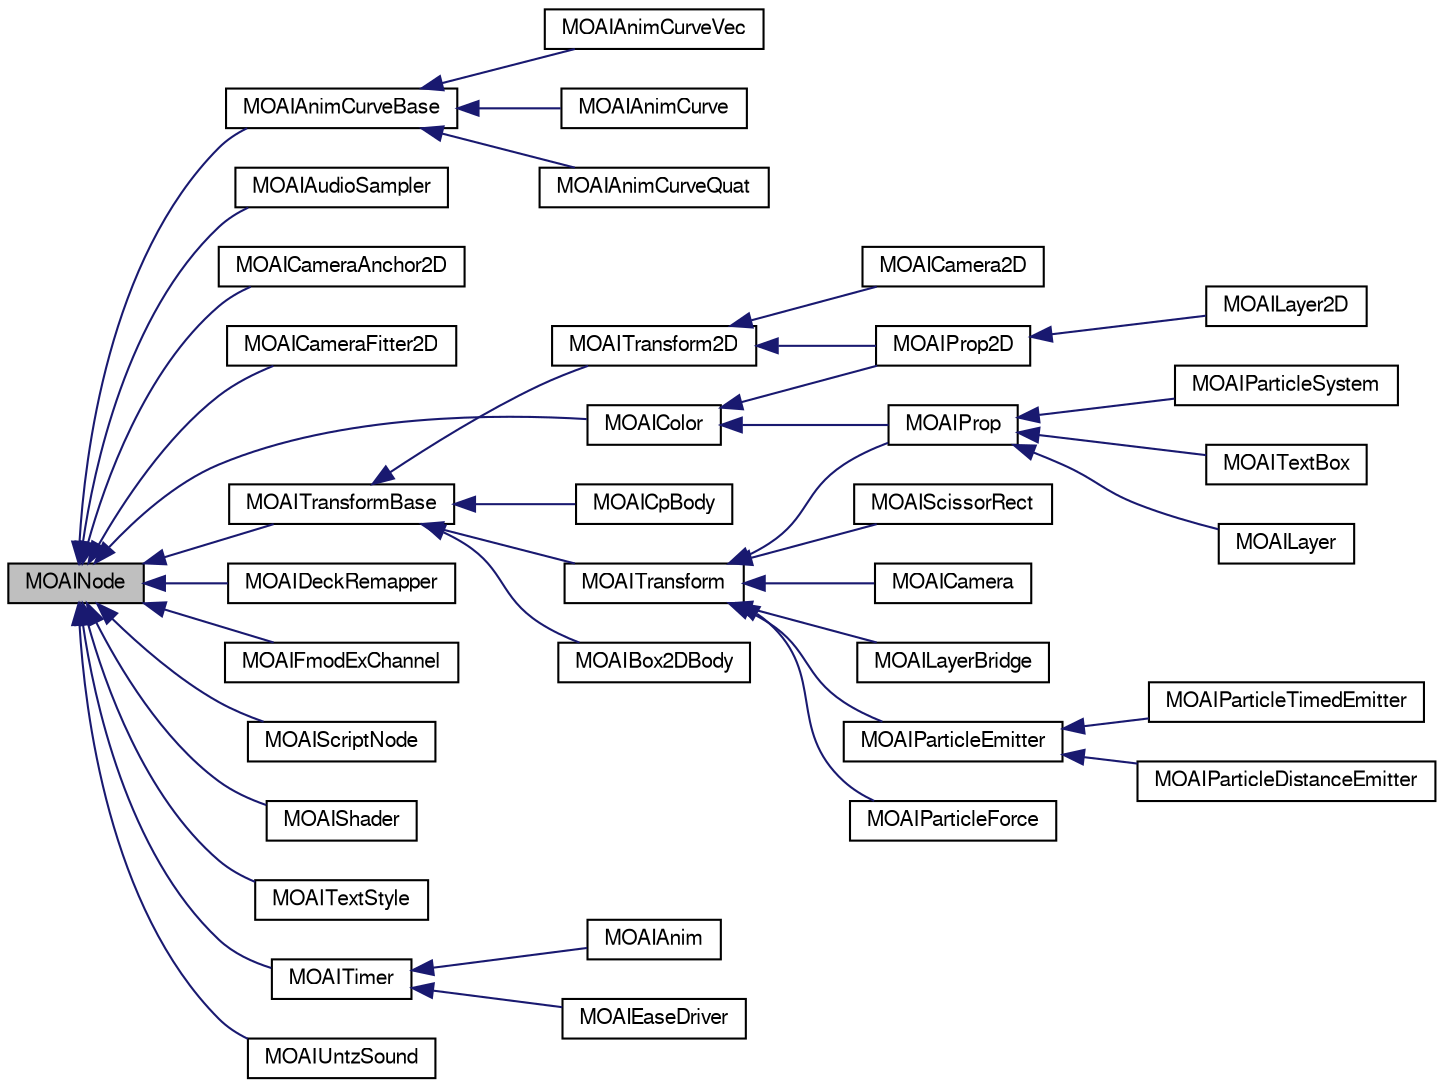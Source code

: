 digraph G
{
  edge [fontname="FreeSans",fontsize="10",labelfontname="FreeSans",labelfontsize="10"];
  node [fontname="FreeSans",fontsize="10",shape=record];
  rankdir=LR;
  Node1 [label="MOAINode",height=0.2,width=0.4,color="black", fillcolor="grey75", style="filled" fontcolor="black"];
  Node1 -> Node2 [dir=back,color="midnightblue",fontsize="10",style="solid",fontname="FreeSans"];
  Node2 [label="MOAIAnimCurveBase",height=0.2,width=0.4,color="black", fillcolor="white", style="filled",URL="$class_m_o_a_i_anim_curve_base.html",tooltip="Piecewise animation function with one input (time) and one output (value). This is the base class for..."];
  Node2 -> Node3 [dir=back,color="midnightblue",fontsize="10",style="solid",fontname="FreeSans"];
  Node3 [label="MOAIAnimCurve",height=0.2,width=0.4,color="black", fillcolor="white", style="filled",URL="$class_m_o_a_i_anim_curve.html",tooltip="Implementation of anim curve for floating point values."];
  Node2 -> Node4 [dir=back,color="midnightblue",fontsize="10",style="solid",fontname="FreeSans"];
  Node4 [label="MOAIAnimCurveQuat",height=0.2,width=0.4,color="black", fillcolor="white", style="filled",URL="$class_m_o_a_i_anim_curve_quat.html",tooltip="Implementation of anim curve for rotation (via quaternion) values."];
  Node2 -> Node5 [dir=back,color="midnightblue",fontsize="10",style="solid",fontname="FreeSans"];
  Node5 [label="MOAIAnimCurveVec",height=0.2,width=0.4,color="black", fillcolor="white", style="filled",URL="$class_m_o_a_i_anim_curve_vec.html",tooltip="Implementation of anim curve for 3D vector values."];
  Node1 -> Node6 [dir=back,color="midnightblue",fontsize="10",style="solid",fontname="FreeSans"];
  Node6 [label="MOAIAudioSampler",height=0.2,width=0.4,color="black", fillcolor="white", style="filled",URL="$class_m_o_a_i_audio_sampler.html",tooltip="Audio sampler singleton."];
  Node1 -> Node7 [dir=back,color="midnightblue",fontsize="10",style="solid",fontname="FreeSans"];
  Node7 [label="MOAICameraAnchor2D",height=0.2,width=0.4,color="black", fillcolor="white", style="filled",URL="$class_m_o_a_i_camera_anchor2_d.html",tooltip="Attaches fitting information to a transform. Used by MOAICameraFitter2D."];
  Node1 -> Node8 [dir=back,color="midnightblue",fontsize="10",style="solid",fontname="FreeSans"];
  Node8 [label="MOAICameraFitter2D",height=0.2,width=0.4,color="black", fillcolor="white", style="filled",URL="$class_m_o_a_i_camera_fitter2_d.html",tooltip="Action to dynamically fit a camera transform to a set of targets given a viewport and world space con..."];
  Node1 -> Node9 [dir=back,color="midnightblue",fontsize="10",style="solid",fontname="FreeSans"];
  Node9 [label="MOAIColor",height=0.2,width=0.4,color="black", fillcolor="white", style="filled",URL="$class_m_o_a_i_color.html",tooltip="Color vector with animation helper methods.   	&lt;table cellpadding=&quot;8&quot;&gt;&lt;tr&gt; &lt;..."];
  Node9 -> Node10 [dir=back,color="midnightblue",fontsize="10",style="solid",fontname="FreeSans"];
  Node10 [label="MOAIProp",height=0.2,width=0.4,color="black", fillcolor="white", style="filled",URL="$class_m_o_a_i_prop.html",tooltip="Base class for props.   	&lt;table cellpadding=&quot;8&quot;&gt;&lt;tr&gt; &lt;td vertical-align=&quo..."];
  Node10 -> Node11 [dir=back,color="midnightblue",fontsize="10",style="solid",fontname="FreeSans"];
  Node11 [label="MOAILayer",height=0.2,width=0.4,color="black", fillcolor="white", style="filled",URL="$class_m_o_a_i_layer.html",tooltip="Scene controls class.   	&lt;table cellpadding=&quot;8&quot;&gt;&lt;tr&gt; &lt;td vertical-align=&quo..."];
  Node10 -> Node12 [dir=back,color="midnightblue",fontsize="10",style="solid",fontname="FreeSans"];
  Node12 [label="MOAIParticleSystem",height=0.2,width=0.4,color="black", fillcolor="white", style="filled",URL="$class_m_o_a_i_particle_system.html",tooltip="Particle system."];
  Node10 -> Node13 [dir=back,color="midnightblue",fontsize="10",style="solid",fontname="FreeSans"];
  Node13 [label="MOAITextBox",height=0.2,width=0.4,color="black", fillcolor="white", style="filled",URL="$class_m_o_a_i_text_box.html"];
  Node9 -> Node14 [dir=back,color="midnightblue",fontsize="10",style="solid",fontname="FreeSans"];
  Node14 [label="MOAIProp2D",height=0.2,width=0.4,color="black", fillcolor="white", style="filled",URL="$class_m_o_a_i_prop2_d.html",tooltip="2D prop."];
  Node14 -> Node15 [dir=back,color="midnightblue",fontsize="10",style="solid",fontname="FreeSans"];
  Node15 [label="MOAILayer2D",height=0.2,width=0.4,color="black", fillcolor="white", style="filled",URL="$class_m_o_a_i_layer2_d.html",tooltip="2D layer.   	&lt;table cellpadding=&quot;8&quot;&gt;&lt;tr&gt; &lt;td vertical-align=&quot;top&quot;&..."];
  Node1 -> Node16 [dir=back,color="midnightblue",fontsize="10",style="solid",fontname="FreeSans"];
  Node16 [label="MOAIDeckRemapper",height=0.2,width=0.4,color="black", fillcolor="white", style="filled",URL="$class_m_o_a_i_deck_remapper.html",tooltip="Remap deck indices. Most useful for controlling animated tiles in tilemaps. All indices are exposed a..."];
  Node1 -> Node17 [dir=back,color="midnightblue",fontsize="10",style="solid",fontname="FreeSans"];
  Node17 [label="MOAIFmodExChannel",height=0.2,width=0.4,color="black", fillcolor="white", style="filled",URL="$class_m_o_a_i_fmod_ex_channel.html",tooltip="FMOD singleton."];
  Node1 -> Node18 [dir=back,color="midnightblue",fontsize="10",style="solid",fontname="FreeSans"];
  Node18 [label="MOAIScriptNode",height=0.2,width=0.4,color="black", fillcolor="white", style="filled",URL="$class_m_o_a_i_script_node.html",tooltip="User scriptable dependency node. User may specify Lua callback to handle node updating as well as cus..."];
  Node1 -> Node19 [dir=back,color="midnightblue",fontsize="10",style="solid",fontname="FreeSans"];
  Node19 [label="MOAIShader",height=0.2,width=0.4,color="black", fillcolor="white", style="filled",URL="$class_m_o_a_i_shader.html",tooltip="Programmable shader class.   	&lt;table cellpadding=&quot;8&quot;&gt;&lt;tr&gt; &lt;td vertical-align..."];
  Node1 -> Node20 [dir=back,color="midnightblue",fontsize="10",style="solid",fontname="FreeSans"];
  Node20 [label="MOAITextStyle",height=0.2,width=0.4,color="black", fillcolor="white", style="filled",URL="$class_m_o_a_i_text_style.html",tooltip="Represents a style that may be applied to a text box or a secion of text in a text box using a style ..."];
  Node1 -> Node21 [dir=back,color="midnightblue",fontsize="10",style="solid",fontname="FreeSans"];
  Node21 [label="MOAITimer",height=0.2,width=0.4,color="black", fillcolor="white", style="filled",URL="$class_m_o_a_i_timer.html",tooltip="Timer class for driving curves and animations.   	&lt;table cellpadding=&quot;8&quot;&gt;&lt;tr&gt; &..."];
  Node21 -> Node22 [dir=back,color="midnightblue",fontsize="10",style="solid",fontname="FreeSans"];
  Node22 [label="MOAIAnim",height=0.2,width=0.4,color="black", fillcolor="white", style="filled",URL="$class_m_o_a_i_anim.html",tooltip="Bind anim curves to nodes and provides timer controls for anim playback."];
  Node21 -> Node23 [dir=back,color="midnightblue",fontsize="10",style="solid",fontname="FreeSans"];
  Node23 [label="MOAIEaseDriver",height=0.2,width=0.4,color="black", fillcolor="white", style="filled",URL="$class_m_o_a_i_ease_driver.html",tooltip="Action that applies simple ease curves to node attributes."];
  Node1 -> Node24 [dir=back,color="midnightblue",fontsize="10",style="solid",fontname="FreeSans"];
  Node24 [label="MOAITransformBase",height=0.2,width=0.4,color="black", fillcolor="white", style="filled",URL="$class_m_o_a_i_transform_base.html",tooltip="Base class for 2D affine transforms.   	&lt;table cellpadding=&quot;8&quot;&gt;&lt;tr&gt; &lt;td vert..."];
  Node24 -> Node25 [dir=back,color="midnightblue",fontsize="10",style="solid",fontname="FreeSans"];
  Node25 [label="MOAIBox2DBody",height=0.2,width=0.4,color="black", fillcolor="white", style="filled",URL="$class_m_o_a_i_box2_d_body.html",tooltip="Box2D body.   	&lt;table cellpadding=&quot;8&quot;&gt;&lt;tr&gt; &lt;td vertical-align=&quot;top&quot..."];
  Node24 -> Node26 [dir=back,color="midnightblue",fontsize="10",style="solid",fontname="FreeSans"];
  Node26 [label="MOAICpBody",height=0.2,width=0.4,color="black", fillcolor="white", style="filled",URL="$class_m_o_a_i_cp_body.html",tooltip="Chipmunk Body.   	&lt;table cellpadding=&quot;8&quot;&gt;&lt;tr&gt; &lt;td vertical-align=&quot;top&q..."];
  Node24 -> Node27 [dir=back,color="midnightblue",fontsize="10",style="solid",fontname="FreeSans"];
  Node27 [label="MOAITransform",height=0.2,width=0.4,color="black", fillcolor="white", style="filled",URL="$class_m_o_a_i_transform.html",tooltip="Transformation hierarchy node.   	&lt;table cellpadding=&quot;8&quot;&gt;&lt;tr&gt; &lt;td vertical-a..."];
  Node27 -> Node28 [dir=back,color="midnightblue",fontsize="10",style="solid",fontname="FreeSans"];
  Node28 [label="MOAICamera",height=0.2,width=0.4,color="black", fillcolor="white", style="filled",URL="$class_m_o_a_i_camera.html",tooltip="Perspective or orthographic camera."];
  Node27 -> Node29 [dir=back,color="midnightblue",fontsize="10",style="solid",fontname="FreeSans"];
  Node29 [label="MOAILayerBridge",height=0.2,width=0.4,color="black", fillcolor="white", style="filled",URL="$class_m_o_a_i_layer_bridge.html",tooltip="2D transform for connecting transforms across scenes. Useful for HUD overlay items and map pins..."];
  Node27 -> Node30 [dir=back,color="midnightblue",fontsize="10",style="solid",fontname="FreeSans"];
  Node30 [label="MOAIParticleEmitter",height=0.2,width=0.4,color="black", fillcolor="white", style="filled",URL="$class_m_o_a_i_particle_emitter.html",tooltip="Particle emitter."];
  Node30 -> Node31 [dir=back,color="midnightblue",fontsize="10",style="solid",fontname="FreeSans"];
  Node31 [label="MOAIParticleDistanceEmitter",height=0.2,width=0.4,color="black", fillcolor="white", style="filled",URL="$class_m_o_a_i_particle_distance_emitter.html",tooltip="Particle emitter."];
  Node30 -> Node32 [dir=back,color="midnightblue",fontsize="10",style="solid",fontname="FreeSans"];
  Node32 [label="MOAIParticleTimedEmitter",height=0.2,width=0.4,color="black", fillcolor="white", style="filled",URL="$class_m_o_a_i_particle_timed_emitter.html",tooltip="Particle emitter."];
  Node27 -> Node33 [dir=back,color="midnightblue",fontsize="10",style="solid",fontname="FreeSans"];
  Node33 [label="MOAIParticleForce",height=0.2,width=0.4,color="black", fillcolor="white", style="filled",URL="$class_m_o_a_i_particle_force.html",tooltip="Particle force.   	&lt;table cellpadding=&quot;8&quot;&gt;&lt;tr&gt; &lt;td vertical-align=&quot;top&..."];
  Node27 -> Node10 [dir=back,color="midnightblue",fontsize="10",style="solid",fontname="FreeSans"];
  Node27 -> Node34 [dir=back,color="midnightblue",fontsize="10",style="solid",fontname="FreeSans"];
  Node34 [label="MOAIScissorRect",height=0.2,width=0.4,color="black", fillcolor="white", style="filled",URL="$class_m_o_a_i_scissor_rect.html",tooltip="Class for clipping props when drawing."];
  Node24 -> Node35 [dir=back,color="midnightblue",fontsize="10",style="solid",fontname="FreeSans"];
  Node35 [label="MOAITransform2D",height=0.2,width=0.4,color="black", fillcolor="white", style="filled",URL="$class_m_o_a_i_transform2_d.html",tooltip="2D transformation hierarchy node.   	&lt;table cellpadding=&quot;8&quot;&gt;&lt;tr&gt; &lt;td vertica..."];
  Node35 -> Node36 [dir=back,color="midnightblue",fontsize="10",style="solid",fontname="FreeSans"];
  Node36 [label="MOAICamera2D",height=0.2,width=0.4,color="black", fillcolor="white", style="filled",URL="$class_m_o_a_i_camera2_d.html",tooltip="2D camera."];
  Node35 -> Node14 [dir=back,color="midnightblue",fontsize="10",style="solid",fontname="FreeSans"];
  Node1 -> Node37 [dir=back,color="midnightblue",fontsize="10",style="solid",fontname="FreeSans"];
  Node37 [label="MOAIUntzSound",height=0.2,width=0.4,color="black", fillcolor="white", style="filled",URL="$class_m_o_a_i_untz_sound.html",tooltip="Untz sound object.   	&lt;table cellpadding=&quot;8&quot;&gt;&lt;tr&gt; &lt;td vertical-align=&quot;t..."];
}
